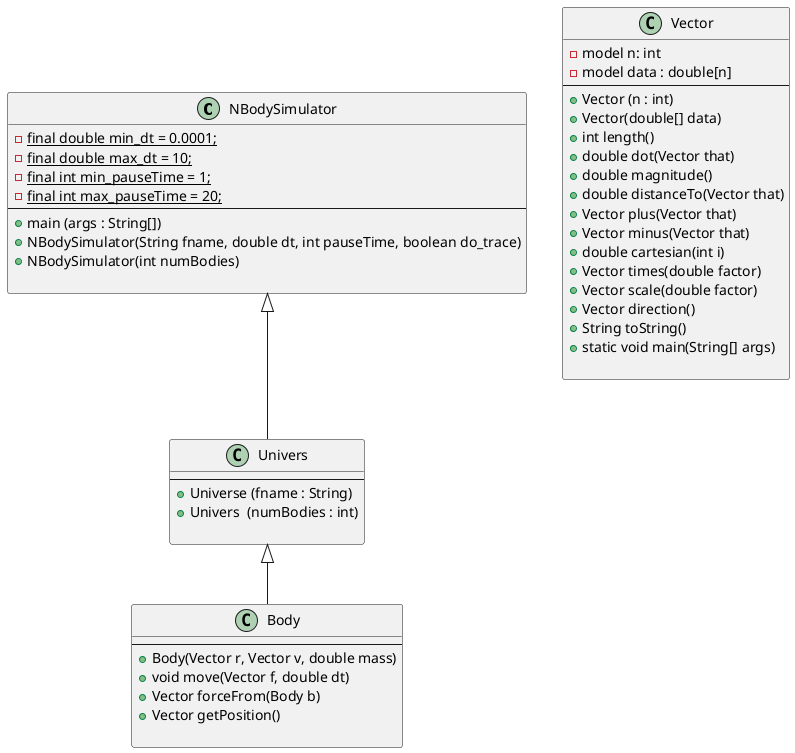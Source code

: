 @startuml

abstract class NBodySimulator
abstract class Univers
abstract class Body
abstract class Vector

NBodySimulator <|-- Univers
Univers <|-- Body

class NBodySimulator {
- {static} final double min_dt = 0.0001;
- {static} final double max_dt = 10;
- {static} final int min_pauseTime = 1;
- {static} final int max_pauseTime = 20;
--
+ main (args : String[])
+ NBodySimulator(String fname, double dt, int pauseTime, boolean do_trace)
+ NBodySimulator(int numBodies)

}

class Univers {
--
+ Universe (fname : String)
+ Univers  (numBodies : int)

}

class Body {
--
+ Body(Vector r, Vector v, double mass)
+ void move(Vector f, double dt)
+ Vector forceFrom(Body b)
+ Vector getPosition()

}

class Vector {
-model n: int
- model data : double[n]
--
+ Vector (n : int)
+ Vector(double[] data)
+ int length()
+ double dot(Vector that)
+ double magnitude()
+ double distanceTo(Vector that)
+ Vector plus(Vector that)
+ Vector minus(Vector that)
+ double cartesian(int i)
+ Vector times(double factor)
+ Vector scale(double factor)
+ Vector direction()
+ String toString()
+ static void main(String[] args)

}


@enduml